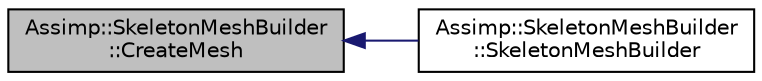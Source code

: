 digraph "Assimp::SkeletonMeshBuilder::CreateMesh"
{
  edge [fontname="Helvetica",fontsize="10",labelfontname="Helvetica",labelfontsize="10"];
  node [fontname="Helvetica",fontsize="10",shape=record];
  rankdir="LR";
  Node1 [label="Assimp::SkeletonMeshBuilder\l::CreateMesh",height=0.2,width=0.4,color="black", fillcolor="grey75", style="filled", fontcolor="black"];
  Node1 -> Node2 [dir="back",color="midnightblue",fontsize="10",style="solid",fontname="Helvetica"];
  Node2 [label="Assimp::SkeletonMeshBuilder\l::SkeletonMeshBuilder",height=0.2,width=0.4,color="black", fillcolor="white", style="filled",URL="$class_assimp_1_1_skeleton_mesh_builder.html#a4c96ce8815281a4f1acac88f439d5f04"];
}
